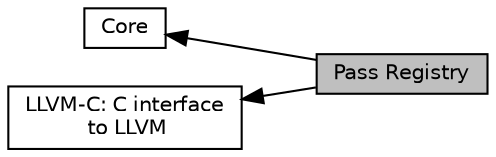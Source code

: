 digraph "Pass Registry"
{
  bgcolor="transparent";
  edge [fontname="Helvetica",fontsize="10",labelfontname="Helvetica",labelfontsize="10"];
  node [fontname="Helvetica",fontsize="10",shape=box];
  rankdir=LR;
  Node1 [label="Pass Registry",height=0.2,width=0.4,color="black", fillcolor="grey75", style="filled", fontcolor="black",tooltip=" "];
  Node3 [label="Core",height=0.2,width=0.4,color="black",URL="$group__LLVMCCore.html",tooltip="This modules provide an interface to libLLVMCore, which implements the LLVM intermediate representati..."];
  Node2 [label="LLVM-C: C interface\l to LLVM",height=0.2,width=0.4,color="black",URL="$group__LLVMC.html",tooltip="This module exposes parts of the LLVM library as a C API."];
  Node2->Node1 [shape=plaintext, dir="back", style="solid"];
  Node3->Node1 [shape=plaintext, dir="back", style="solid"];
}
